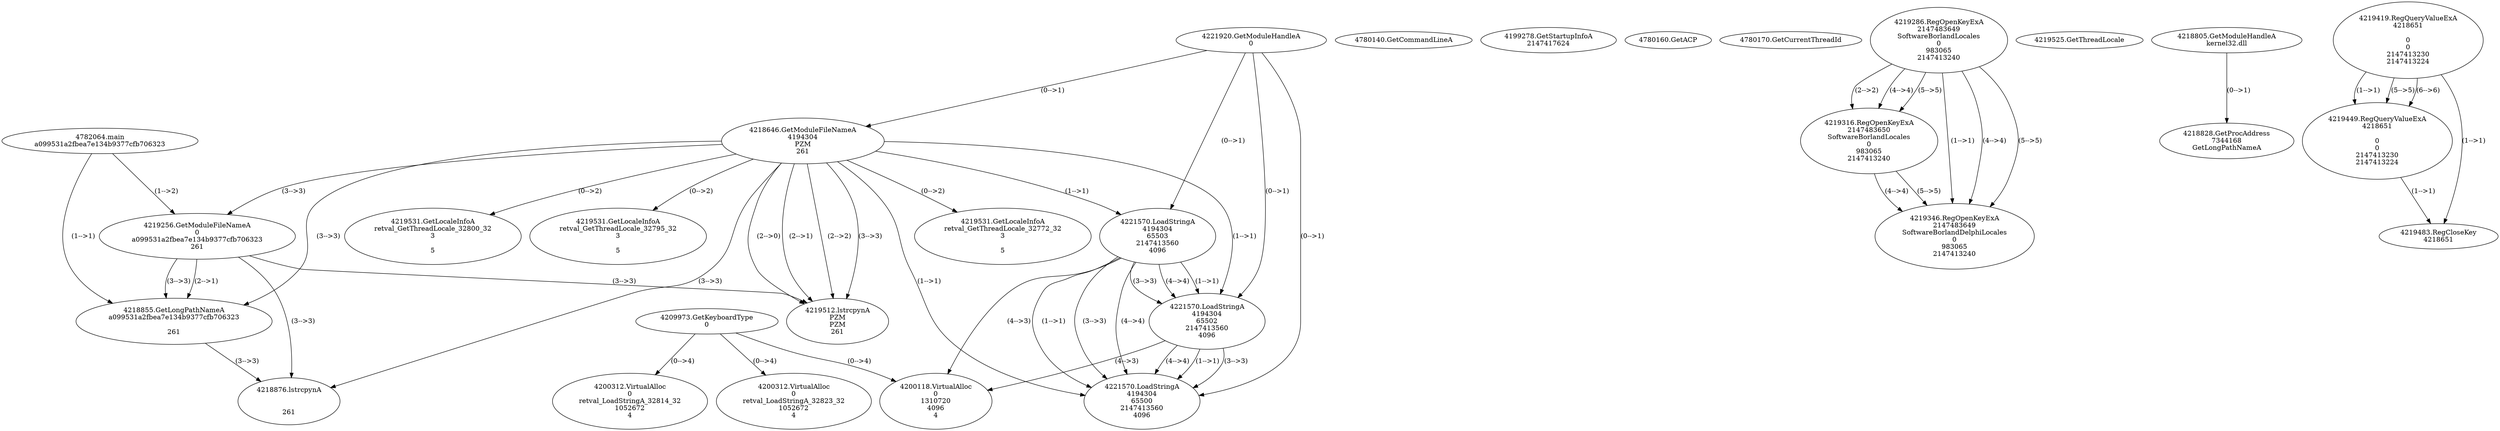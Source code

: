 // Global SCDG with merge call
digraph {
	0 [label="4782064.main
a099531a2fbea7e134b9377cfb706323"]
	1 [label="4221920.GetModuleHandleA
0"]
	2 [label="4209973.GetKeyboardType
0"]
	3 [label="4780140.GetCommandLineA
"]
	4 [label="4199278.GetStartupInfoA
2147417624"]
	5 [label="4780160.GetACP
"]
	6 [label="4780170.GetCurrentThreadId
"]
	7 [label="4218646.GetModuleFileNameA
4194304
PZM
261"]
	1 -> 7 [label="(0-->1)"]
	8 [label="4219256.GetModuleFileNameA
0
a099531a2fbea7e134b9377cfb706323
261"]
	0 -> 8 [label="(1-->2)"]
	7 -> 8 [label="(3-->3)"]
	9 [label="4219286.RegOpenKeyExA
2147483649
Software\Borland\Locales
0
983065
2147413240"]
	10 [label="4219316.RegOpenKeyExA
2147483650
Software\Borland\Locales
0
983065
2147413240"]
	9 -> 10 [label="(2-->2)"]
	9 -> 10 [label="(4-->4)"]
	9 -> 10 [label="(5-->5)"]
	11 [label="4219346.RegOpenKeyExA
2147483649
Software\Borland\Delphi\Locales
0
983065
2147413240"]
	9 -> 11 [label="(1-->1)"]
	9 -> 11 [label="(4-->4)"]
	10 -> 11 [label="(4-->4)"]
	9 -> 11 [label="(5-->5)"]
	10 -> 11 [label="(5-->5)"]
	12 [label="4219512.lstrcpynA
PZM
PZM
261"]
	7 -> 12 [label="(2-->1)"]
	7 -> 12 [label="(2-->2)"]
	7 -> 12 [label="(3-->3)"]
	8 -> 12 [label="(3-->3)"]
	7 -> 12 [label="(2-->0)"]
	13 [label="4219525.GetThreadLocale
"]
	14 [label="4219531.GetLocaleInfoA
retval_GetThreadLocale_32772_32
3

5"]
	7 -> 14 [label="(0-->2)"]
	15 [label="4221570.LoadStringA
4194304
65503
2147413560
4096"]
	1 -> 15 [label="(0-->1)"]
	7 -> 15 [label="(1-->1)"]
	16 [label="4221570.LoadStringA
4194304
65502
2147413560
4096"]
	1 -> 16 [label="(0-->1)"]
	7 -> 16 [label="(1-->1)"]
	15 -> 16 [label="(1-->1)"]
	15 -> 16 [label="(3-->3)"]
	15 -> 16 [label="(4-->4)"]
	17 [label="4200118.VirtualAlloc
0
1310720
4096
4"]
	15 -> 17 [label="(4-->3)"]
	16 -> 17 [label="(4-->3)"]
	2 -> 17 [label="(0-->4)"]
	18 [label="4221570.LoadStringA
4194304
65500
2147413560
4096"]
	1 -> 18 [label="(0-->1)"]
	7 -> 18 [label="(1-->1)"]
	15 -> 18 [label="(1-->1)"]
	16 -> 18 [label="(1-->1)"]
	15 -> 18 [label="(3-->3)"]
	16 -> 18 [label="(3-->3)"]
	15 -> 18 [label="(4-->4)"]
	16 -> 18 [label="(4-->4)"]
	19 [label="4200312.VirtualAlloc
0
retval_LoadStringA_32823_32
1052672
4"]
	2 -> 19 [label="(0-->4)"]
	20 [label="4218805.GetModuleHandleA
kernel32.dll"]
	21 [label="4218828.GetProcAddress
7344168
GetLongPathNameA"]
	20 -> 21 [label="(0-->1)"]
	22 [label="4218855.GetLongPathNameA
a099531a2fbea7e134b9377cfb706323

261"]
	0 -> 22 [label="(1-->1)"]
	8 -> 22 [label="(2-->1)"]
	7 -> 22 [label="(3-->3)"]
	8 -> 22 [label="(3-->3)"]
	23 [label="4218876.lstrcpynA


261"]
	7 -> 23 [label="(3-->3)"]
	8 -> 23 [label="(3-->3)"]
	22 -> 23 [label="(3-->3)"]
	24 [label="4219419.RegQueryValueExA
4218651

0
0
2147413230
2147413224"]
	25 [label="4219449.RegQueryValueExA
4218651

0
0
2147413230
2147413224"]
	24 -> 25 [label="(1-->1)"]
	24 -> 25 [label="(5-->5)"]
	24 -> 25 [label="(6-->6)"]
	26 [label="4219483.RegCloseKey
4218651"]
	24 -> 26 [label="(1-->1)"]
	25 -> 26 [label="(1-->1)"]
	27 [label="4219531.GetLocaleInfoA
retval_GetThreadLocale_32800_32
3

5"]
	7 -> 27 [label="(0-->2)"]
	28 [label="4219531.GetLocaleInfoA
retval_GetThreadLocale_32795_32
3

5"]
	7 -> 28 [label="(0-->2)"]
	29 [label="4200312.VirtualAlloc
0
retval_LoadStringA_32814_32
1052672
4"]
	2 -> 29 [label="(0-->4)"]
}
